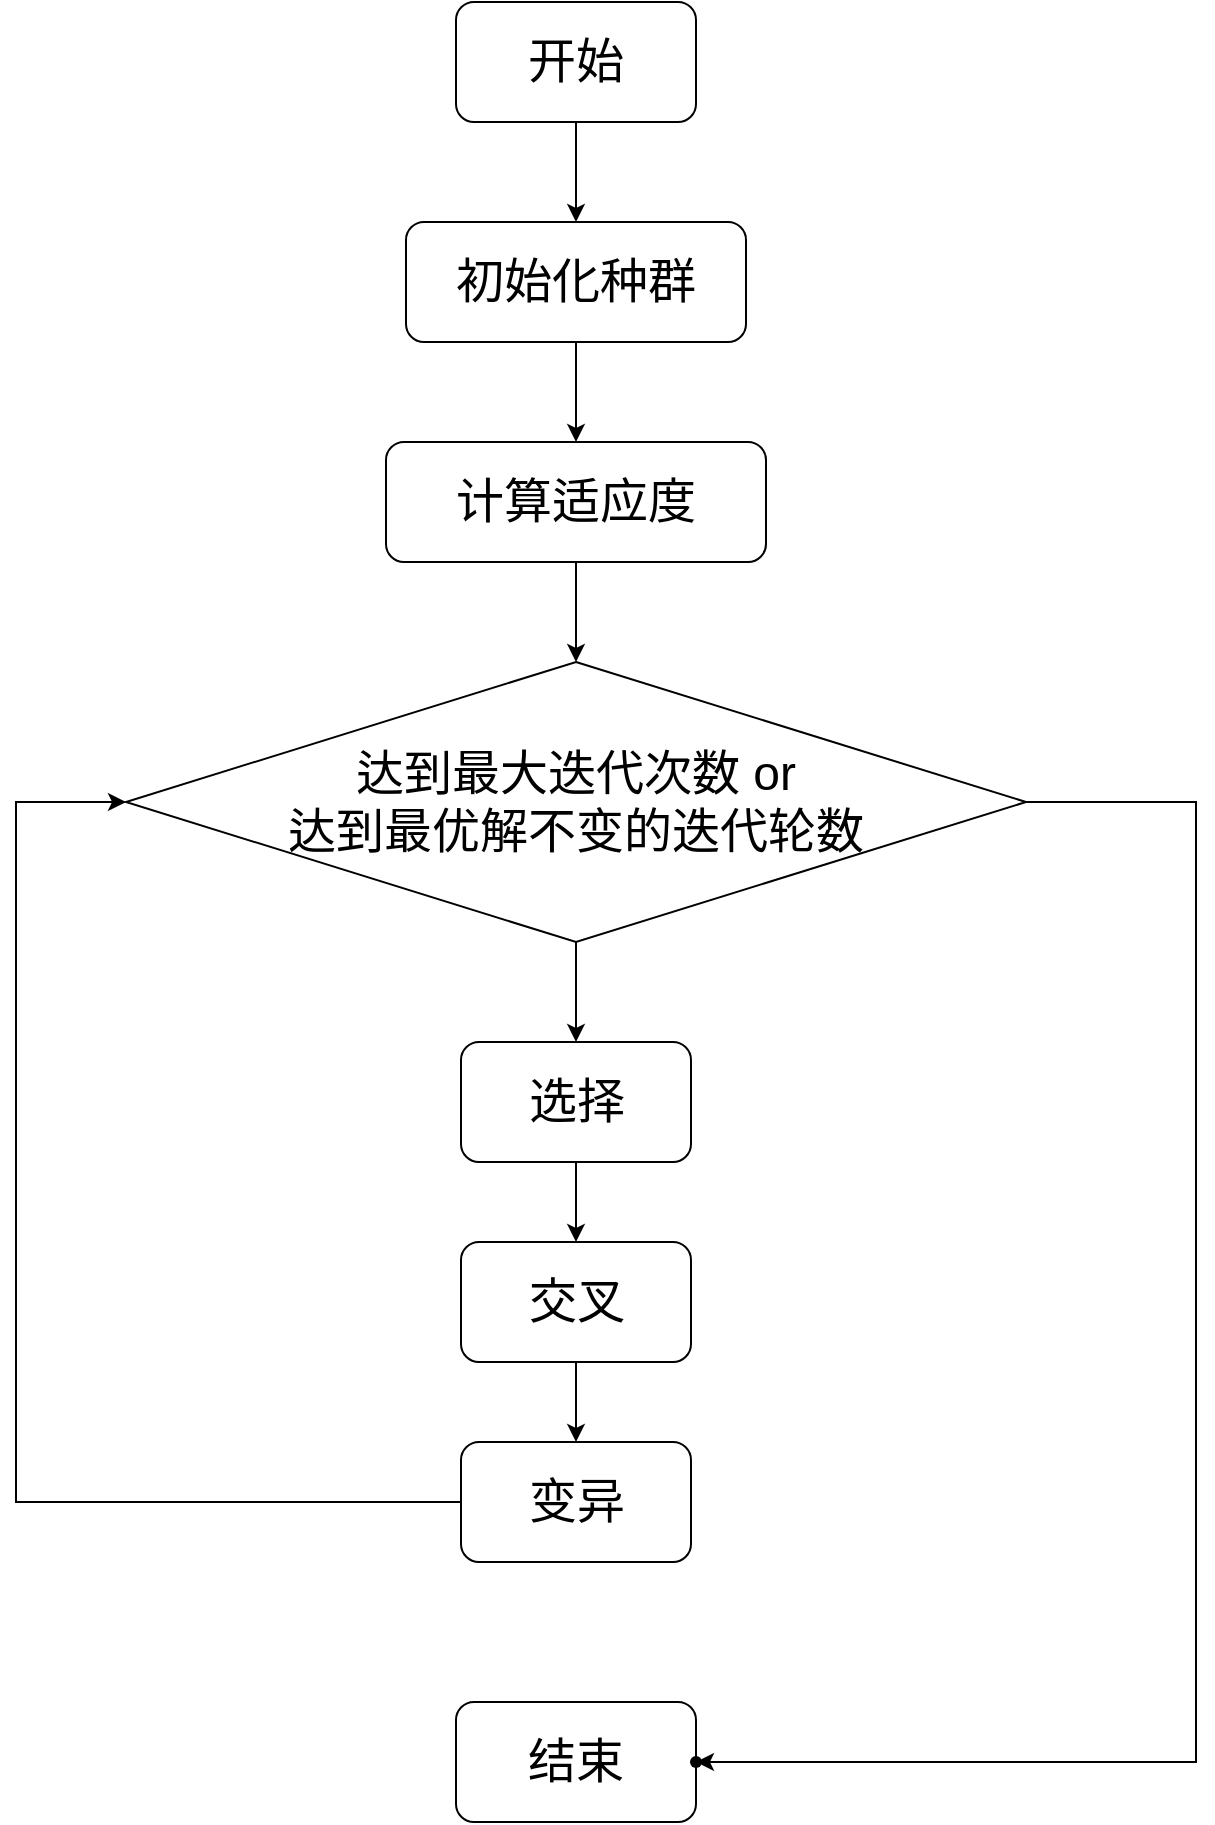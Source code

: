 <mxfile version="15.8.6" type="github">
  <diagram id="njND2kGzZErt5PBhhXXA" name="Page-1">
    <mxGraphModel dx="2076" dy="1094" grid="1" gridSize="10" guides="1" tooltips="1" connect="1" arrows="1" fold="1" page="1" pageScale="1" pageWidth="827" pageHeight="1169" math="0" shadow="0">
      <root>
        <mxCell id="0" />
        <mxCell id="1" parent="0" />
        <mxCell id="dyvDGlt5trLfqe9o5V8G-19" value="" style="edgeStyle=orthogonalEdgeStyle;rounded=0;orthogonalLoop=1;jettySize=auto;html=1;fontSize=24;" edge="1" parent="1" source="dyvDGlt5trLfqe9o5V8G-1" target="dyvDGlt5trLfqe9o5V8G-2">
          <mxGeometry relative="1" as="geometry" />
        </mxCell>
        <mxCell id="dyvDGlt5trLfqe9o5V8G-1" value="&lt;font style=&quot;font-size: 24px&quot;&gt;开始&lt;/font&gt;" style="rounded=1;whiteSpace=wrap;html=1;" vertex="1" parent="1">
          <mxGeometry x="310" y="180" width="120" height="60" as="geometry" />
        </mxCell>
        <mxCell id="dyvDGlt5trLfqe9o5V8G-9" value="" style="edgeStyle=orthogonalEdgeStyle;rounded=0;orthogonalLoop=1;jettySize=auto;html=1;fontSize=24;" edge="1" parent="1" source="dyvDGlt5trLfqe9o5V8G-2" target="dyvDGlt5trLfqe9o5V8G-3">
          <mxGeometry relative="1" as="geometry" />
        </mxCell>
        <mxCell id="dyvDGlt5trLfqe9o5V8G-2" value="初始化种群" style="rounded=1;whiteSpace=wrap;html=1;fontSize=24;" vertex="1" parent="1">
          <mxGeometry x="285" y="290" width="170" height="60" as="geometry" />
        </mxCell>
        <mxCell id="dyvDGlt5trLfqe9o5V8G-10" value="" style="edgeStyle=orthogonalEdgeStyle;rounded=0;orthogonalLoop=1;jettySize=auto;html=1;fontSize=24;" edge="1" parent="1" source="dyvDGlt5trLfqe9o5V8G-3" target="dyvDGlt5trLfqe9o5V8G-5">
          <mxGeometry relative="1" as="geometry" />
        </mxCell>
        <mxCell id="dyvDGlt5trLfqe9o5V8G-3" value="计算适应度" style="rounded=1;whiteSpace=wrap;html=1;fontSize=24;" vertex="1" parent="1">
          <mxGeometry x="275" y="400" width="190" height="60" as="geometry" />
        </mxCell>
        <mxCell id="dyvDGlt5trLfqe9o5V8G-13" value="" style="edgeStyle=orthogonalEdgeStyle;rounded=0;orthogonalLoop=1;jettySize=auto;html=1;fontSize=24;" edge="1" parent="1" source="dyvDGlt5trLfqe9o5V8G-4" target="dyvDGlt5trLfqe9o5V8G-7">
          <mxGeometry relative="1" as="geometry" />
        </mxCell>
        <mxCell id="dyvDGlt5trLfqe9o5V8G-4" value="交叉" style="rounded=1;whiteSpace=wrap;html=1;fontSize=24;" vertex="1" parent="1">
          <mxGeometry x="312.5" y="800" width="115" height="60" as="geometry" />
        </mxCell>
        <mxCell id="dyvDGlt5trLfqe9o5V8G-11" value="" style="edgeStyle=orthogonalEdgeStyle;rounded=0;orthogonalLoop=1;jettySize=auto;html=1;fontSize=24;" edge="1" parent="1" source="dyvDGlt5trLfqe9o5V8G-5" target="dyvDGlt5trLfqe9o5V8G-6">
          <mxGeometry relative="1" as="geometry" />
        </mxCell>
        <mxCell id="dyvDGlt5trLfqe9o5V8G-18" value="" style="edgeStyle=orthogonalEdgeStyle;rounded=0;orthogonalLoop=1;jettySize=auto;html=1;fontSize=24;entryX=0.54;entryY=0.615;entryDx=0;entryDy=0;entryPerimeter=0;" edge="1" parent="1" source="dyvDGlt5trLfqe9o5V8G-5" target="dyvDGlt5trLfqe9o5V8G-17">
          <mxGeometry relative="1" as="geometry">
            <mxPoint x="720" y="1070" as="targetPoint" />
            <Array as="points">
              <mxPoint x="680" y="580" />
              <mxPoint x="680" y="1060" />
            </Array>
          </mxGeometry>
        </mxCell>
        <mxCell id="dyvDGlt5trLfqe9o5V8G-5" value="达到最大迭代次数 or &lt;br&gt;达到最优解不变的迭代轮数" style="rhombus;whiteSpace=wrap;html=1;fontSize=24;" vertex="1" parent="1">
          <mxGeometry x="145" y="510" width="450" height="140" as="geometry" />
        </mxCell>
        <mxCell id="dyvDGlt5trLfqe9o5V8G-12" value="" style="edgeStyle=orthogonalEdgeStyle;rounded=0;orthogonalLoop=1;jettySize=auto;html=1;fontSize=24;" edge="1" parent="1" source="dyvDGlt5trLfqe9o5V8G-6" target="dyvDGlt5trLfqe9o5V8G-4">
          <mxGeometry relative="1" as="geometry" />
        </mxCell>
        <mxCell id="dyvDGlt5trLfqe9o5V8G-6" value="选择" style="rounded=1;whiteSpace=wrap;html=1;fontSize=24;" vertex="1" parent="1">
          <mxGeometry x="312.5" y="700" width="115" height="60" as="geometry" />
        </mxCell>
        <mxCell id="dyvDGlt5trLfqe9o5V8G-15" value="" style="edgeStyle=orthogonalEdgeStyle;rounded=0;orthogonalLoop=1;jettySize=auto;html=1;fontSize=24;entryX=0;entryY=0.5;entryDx=0;entryDy=0;" edge="1" parent="1" source="dyvDGlt5trLfqe9o5V8G-7" target="dyvDGlt5trLfqe9o5V8G-5">
          <mxGeometry relative="1" as="geometry">
            <mxPoint x="215" y="930" as="targetPoint" />
            <Array as="points">
              <mxPoint x="90" y="930" />
              <mxPoint x="90" y="580" />
            </Array>
          </mxGeometry>
        </mxCell>
        <mxCell id="dyvDGlt5trLfqe9o5V8G-7" value="变异" style="rounded=1;whiteSpace=wrap;html=1;fontSize=24;" vertex="1" parent="1">
          <mxGeometry x="312.5" y="900" width="115" height="60" as="geometry" />
        </mxCell>
        <mxCell id="dyvDGlt5trLfqe9o5V8G-8" value="&lt;font style=&quot;font-size: 24px&quot;&gt;结束&lt;/font&gt;" style="rounded=1;whiteSpace=wrap;html=1;" vertex="1" parent="1">
          <mxGeometry x="310" y="1030" width="120" height="60" as="geometry" />
        </mxCell>
        <mxCell id="dyvDGlt5trLfqe9o5V8G-17" value="" style="shape=waypoint;size=6;pointerEvents=1;points=[];fillColor=rgba(255, 255, 255, 1);resizable=0;rotatable=0;perimeter=centerPerimeter;snapToPoint=1;fontSize=24;" vertex="1" parent="1">
          <mxGeometry x="410" y="1040" width="40" height="40" as="geometry" />
        </mxCell>
      </root>
    </mxGraphModel>
  </diagram>
</mxfile>
